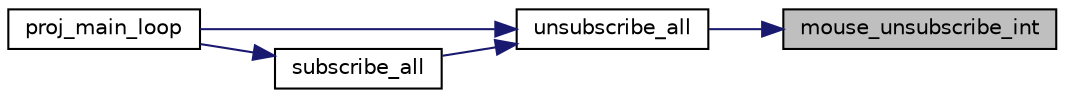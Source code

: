 digraph "mouse_unsubscribe_int"
{
 // LATEX_PDF_SIZE
  edge [fontname="Helvetica",fontsize="10",labelfontname="Helvetica",labelfontsize="10"];
  node [fontname="Helvetica",fontsize="10",shape=record];
  rankdir="RL";
  Node1 [label="mouse_unsubscribe_int",height=0.2,width=0.4,color="black", fillcolor="grey75", style="filled", fontcolor="black",tooltip=" "];
  Node1 -> Node2 [dir="back",color="midnightblue",fontsize="10",style="solid",fontname="Helvetica"];
  Node2 [label="unsubscribe_all",height=0.2,width=0.4,color="black", fillcolor="white", style="filled",URL="$interrupts_8c.html#add6f2c43bcf6aa436d16dd18edbeea81",tooltip="Unsubscribes all subscribed interrupts."];
  Node2 -> Node3 [dir="back",color="midnightblue",fontsize="10",style="solid",fontname="Helvetica"];
  Node3 [label="proj_main_loop",height=0.2,width=0.4,color="black", fillcolor="white", style="filled",URL="$proj_8c.html#a2a16f651eccbd248e1ad3b3b924b143b",tooltip=" "];
  Node2 -> Node4 [dir="back",color="midnightblue",fontsize="10",style="solid",fontname="Helvetica"];
  Node4 [label="subscribe_all",height=0.2,width=0.4,color="black", fillcolor="white", style="filled",URL="$interrupts_8c.html#aa47d951ed5ee7678663adf66785022f4",tooltip="Subscribes all drivers used (timer->keyboard->mouse)"];
  Node4 -> Node3 [dir="back",color="midnightblue",fontsize="10",style="solid",fontname="Helvetica"];
}
